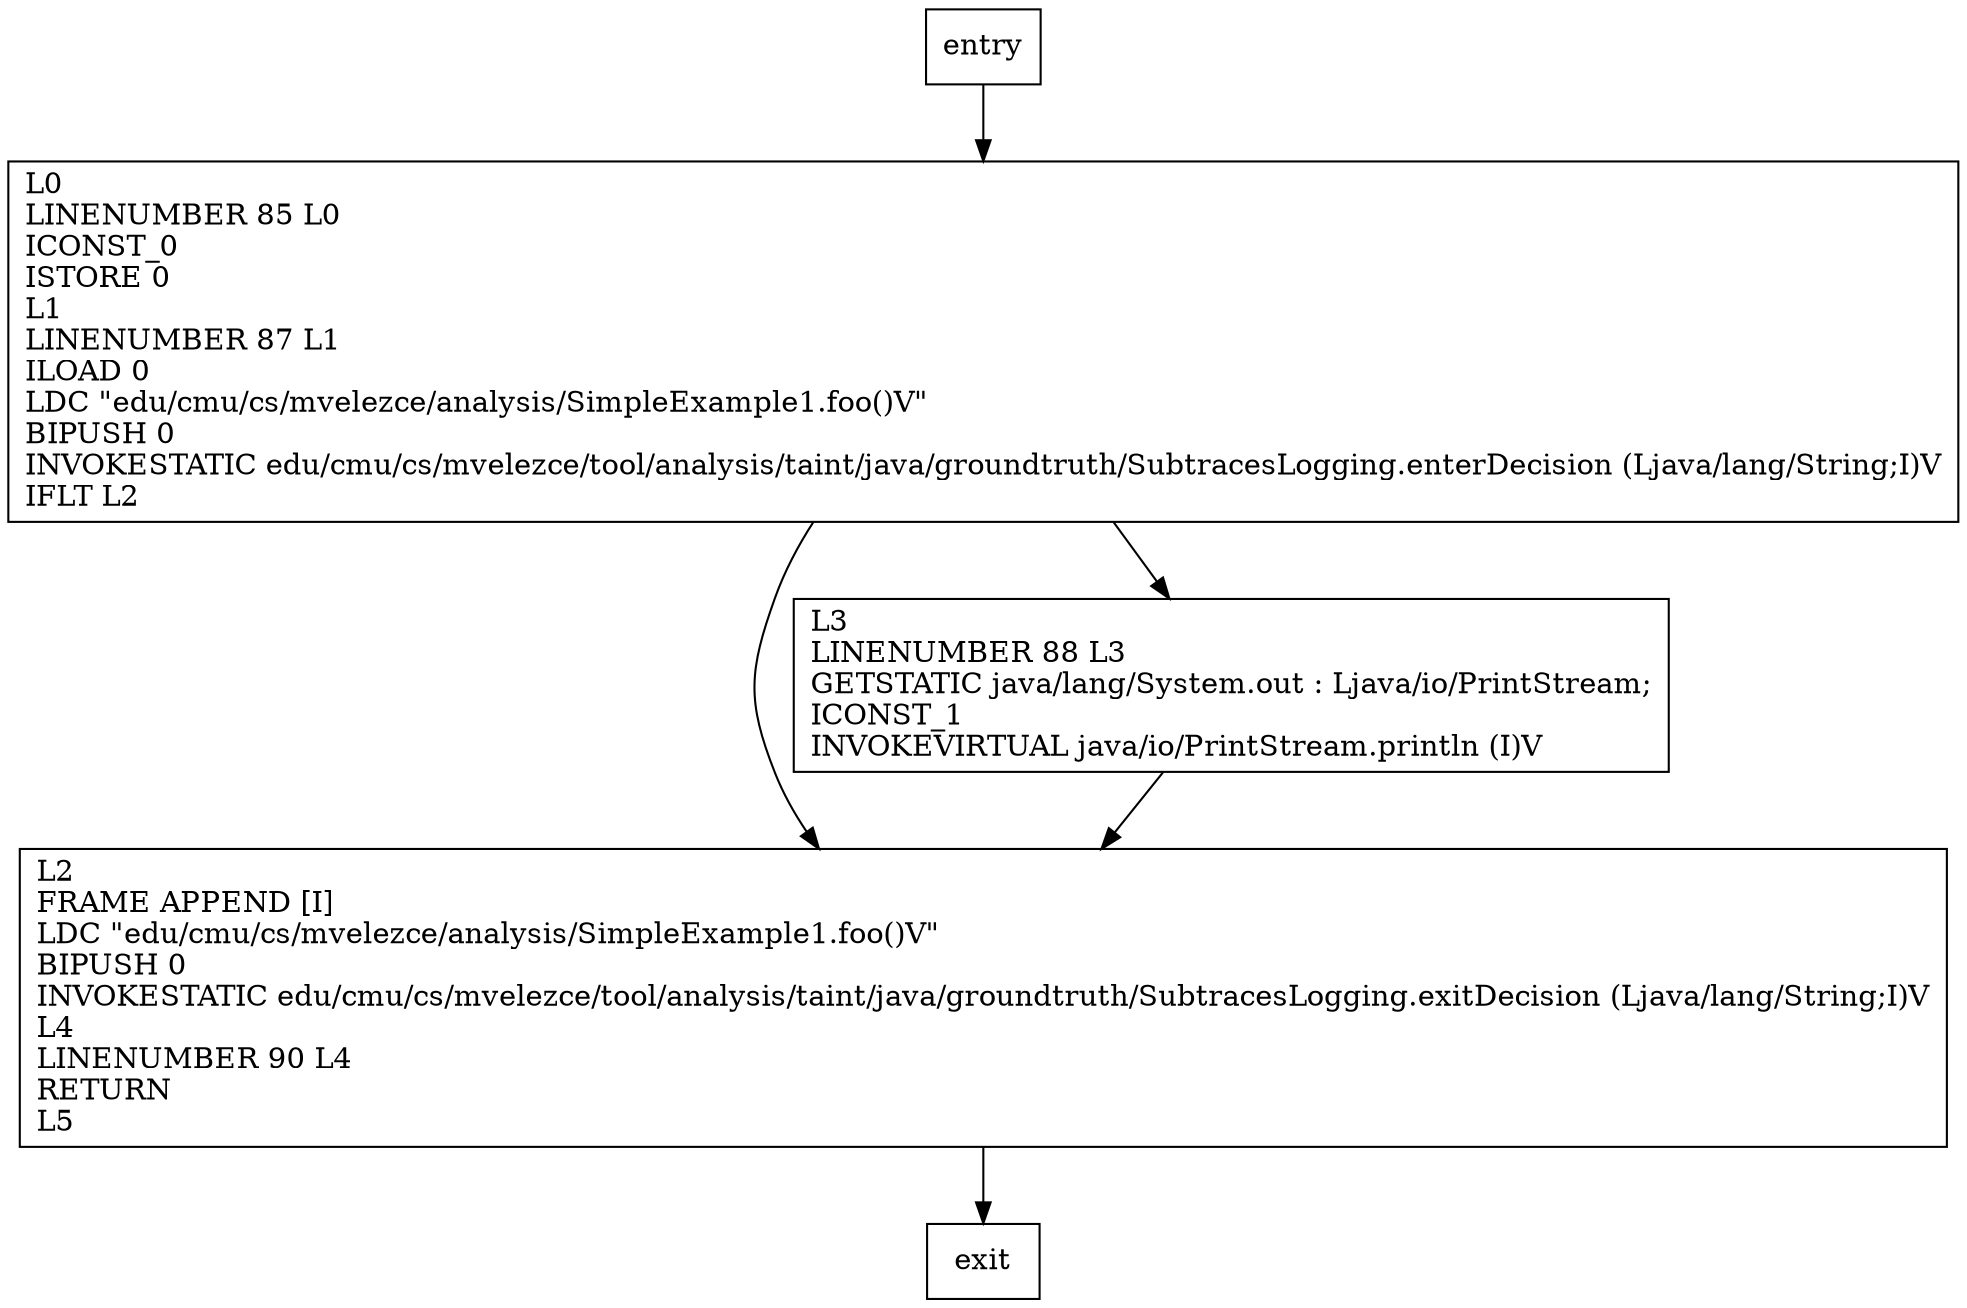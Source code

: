 digraph foo {
node [shape=record];
387079849 [label="L0\lLINENUMBER 85 L0\lICONST_0\lISTORE 0\lL1\lLINENUMBER 87 L1\lILOAD 0\lLDC \"edu/cmu/cs/mvelezce/analysis/SimpleExample1.foo()V\"\lBIPUSH 0\lINVOKESTATIC edu/cmu/cs/mvelezce/tool/analysis/taint/java/groundtruth/SubtracesLogging.enterDecision (Ljava/lang/String;I)V\lIFLT L2\l"];
47752282 [label="L2\lFRAME APPEND [I]\lLDC \"edu/cmu/cs/mvelezce/analysis/SimpleExample1.foo()V\"\lBIPUSH 0\lINVOKESTATIC edu/cmu/cs/mvelezce/tool/analysis/taint/java/groundtruth/SubtracesLogging.exitDecision (Ljava/lang/String;I)V\lL4\lLINENUMBER 90 L4\lRETURN\lL5\l"];
2001494289 [label="L3\lLINENUMBER 88 L3\lGETSTATIC java/lang/System.out : Ljava/io/PrintStream;\lICONST_1\lINVOKEVIRTUAL java/io/PrintStream.println (I)V\l"];
entry;
exit;
entry -> 387079849;
387079849 -> 47752282;
387079849 -> 2001494289;
47752282 -> exit;
2001494289 -> 47752282;
}
